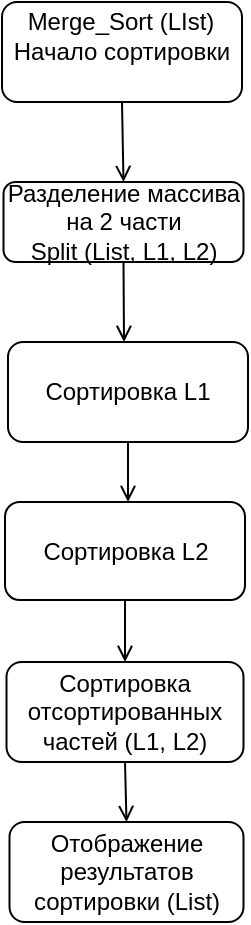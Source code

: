 <mxfile version="12.9.8" type="google"><diagram id="C5RBs43oDa-KdzZeNtuy" name="Page-1"><mxGraphModel dx="868" dy="479" grid="1" gridSize="10" guides="1" tooltips="1" connect="1" arrows="1" fold="1" page="1" pageScale="1" pageWidth="827" pageHeight="1169" math="0" shadow="0"><root><mxCell id="WIyWlLk6GJQsqaUBKTNV-0"/><mxCell id="WIyWlLk6GJQsqaUBKTNV-1" parent="WIyWlLk6GJQsqaUBKTNV-0"/><mxCell id="WIyWlLk6GJQsqaUBKTNV-3" value="Начало сортировки" style="rounded=1;whiteSpace=wrap;html=1;fontSize=12;glass=0;strokeWidth=1;shadow=0;" parent="WIyWlLk6GJQsqaUBKTNV-1" vertex="1"><mxGeometry x="160" y="70" width="120" height="50" as="geometry"/></mxCell><mxCell id="WIyWlLk6GJQsqaUBKTNV-11" value="Сортировка L2" style="rounded=1;whiteSpace=wrap;html=1;fontSize=12;glass=0;strokeWidth=1;shadow=0;" parent="WIyWlLk6GJQsqaUBKTNV-1" vertex="1"><mxGeometry x="161.5" y="320" width="120" height="49" as="geometry"/></mxCell><mxCell id="WIyWlLk6GJQsqaUBKTNV-12" value="&lt;div&gt;Разделение массива на 2 части&lt;/div&gt;&lt;div&gt;Split (List, L1, L2)&lt;br&gt;&lt;/div&gt;" style="rounded=1;whiteSpace=wrap;html=1;fontSize=12;glass=0;strokeWidth=1;shadow=0;" parent="WIyWlLk6GJQsqaUBKTNV-1" vertex="1"><mxGeometry x="160.75" y="160" width="120" height="40" as="geometry"/></mxCell><mxCell id="OSurpN8J20Zo-OFa37Cr-0" value="Merge_Sort (LIst)" style="text;html=1;align=center;verticalAlign=middle;resizable=0;points=[];autosize=1;" vertex="1" parent="WIyWlLk6GJQsqaUBKTNV-1"><mxGeometry x="163.75" y="70" width="110" height="20" as="geometry"/></mxCell><mxCell id="OSurpN8J20Zo-OFa37Cr-5" value="Сортировка L1" style="rounded=1;whiteSpace=wrap;html=1;" vertex="1" parent="WIyWlLk6GJQsqaUBKTNV-1"><mxGeometry x="163" y="240" width="120" height="50" as="geometry"/></mxCell><mxCell id="OSurpN8J20Zo-OFa37Cr-9" value="Сортировка отсортированных частей (L1, L2)" style="rounded=1;whiteSpace=wrap;html=1;" vertex="1" parent="WIyWlLk6GJQsqaUBKTNV-1"><mxGeometry x="162.25" y="400" width="118.5" height="50" as="geometry"/></mxCell><mxCell id="OSurpN8J20Zo-OFa37Cr-10" value="&lt;div&gt;Отображение&lt;/div&gt;&lt;div&gt;результатов сортировки (List)&lt;br&gt;&lt;/div&gt;" style="rounded=1;whiteSpace=wrap;html=1;" vertex="1" parent="WIyWlLk6GJQsqaUBKTNV-1"><mxGeometry x="163.75" y="480" width="117" height="50" as="geometry"/></mxCell><mxCell id="OSurpN8J20Zo-OFa37Cr-14" value="" style="endArrow=none;html=1;exitX=0.5;exitY=0;exitDx=0;exitDy=0;entryX=0.5;entryY=1;entryDx=0;entryDy=0;endFill=0;startArrow=open;startFill=0;" edge="1" parent="WIyWlLk6GJQsqaUBKTNV-1" source="WIyWlLk6GJQsqaUBKTNV-12" target="WIyWlLk6GJQsqaUBKTNV-3"><mxGeometry width="50" height="50" relative="1" as="geometry"><mxPoint x="193.75" y="160" as="sourcePoint"/><mxPoint x="244" y="120" as="targetPoint"/></mxGeometry></mxCell><mxCell id="OSurpN8J20Zo-OFa37Cr-18" value="" style="endArrow=none;html=1;entryX=0.5;entryY=1;entryDx=0;entryDy=0;startArrow=open;startFill=0;" edge="1" parent="WIyWlLk6GJQsqaUBKTNV-1" target="WIyWlLk6GJQsqaUBKTNV-12"><mxGeometry width="50" height="50" relative="1" as="geometry"><mxPoint x="221" y="240" as="sourcePoint"/><mxPoint x="230" y="270" as="targetPoint"/></mxGeometry></mxCell><mxCell id="OSurpN8J20Zo-OFa37Cr-19" value="" style="endArrow=none;html=1;entryX=0.5;entryY=1;entryDx=0;entryDy=0;endFill=0;startArrow=open;startFill=0;" edge="1" parent="WIyWlLk6GJQsqaUBKTNV-1" target="OSurpN8J20Zo-OFa37Cr-5"><mxGeometry width="50" height="50" relative="1" as="geometry"><mxPoint x="223" y="320" as="sourcePoint"/><mxPoint x="230" y="270" as="targetPoint"/></mxGeometry></mxCell><mxCell id="OSurpN8J20Zo-OFa37Cr-21" value="" style="endArrow=open;html=1;exitX=0.5;exitY=1;exitDx=0;exitDy=0;entryX=0.5;entryY=0;entryDx=0;entryDy=0;endFill=0;" edge="1" parent="WIyWlLk6GJQsqaUBKTNV-1" source="WIyWlLk6GJQsqaUBKTNV-11" target="OSurpN8J20Zo-OFa37Cr-9"><mxGeometry width="50" height="50" relative="1" as="geometry"><mxPoint x="160" y="370" as="sourcePoint"/><mxPoint x="222" y="390" as="targetPoint"/></mxGeometry></mxCell><mxCell id="OSurpN8J20Zo-OFa37Cr-23" value="" style="endArrow=open;html=1;entryX=0.5;entryY=0;entryDx=0;entryDy=0;exitX=0.5;exitY=1;exitDx=0;exitDy=0;startArrow=none;startFill=0;endFill=0;" edge="1" parent="WIyWlLk6GJQsqaUBKTNV-1" source="OSurpN8J20Zo-OFa37Cr-9" target="OSurpN8J20Zo-OFa37Cr-10"><mxGeometry width="50" height="50" relative="1" as="geometry"><mxPoint x="160" y="370" as="sourcePoint"/><mxPoint x="210" y="320" as="targetPoint"/></mxGeometry></mxCell></root></mxGraphModel></diagram></mxfile>